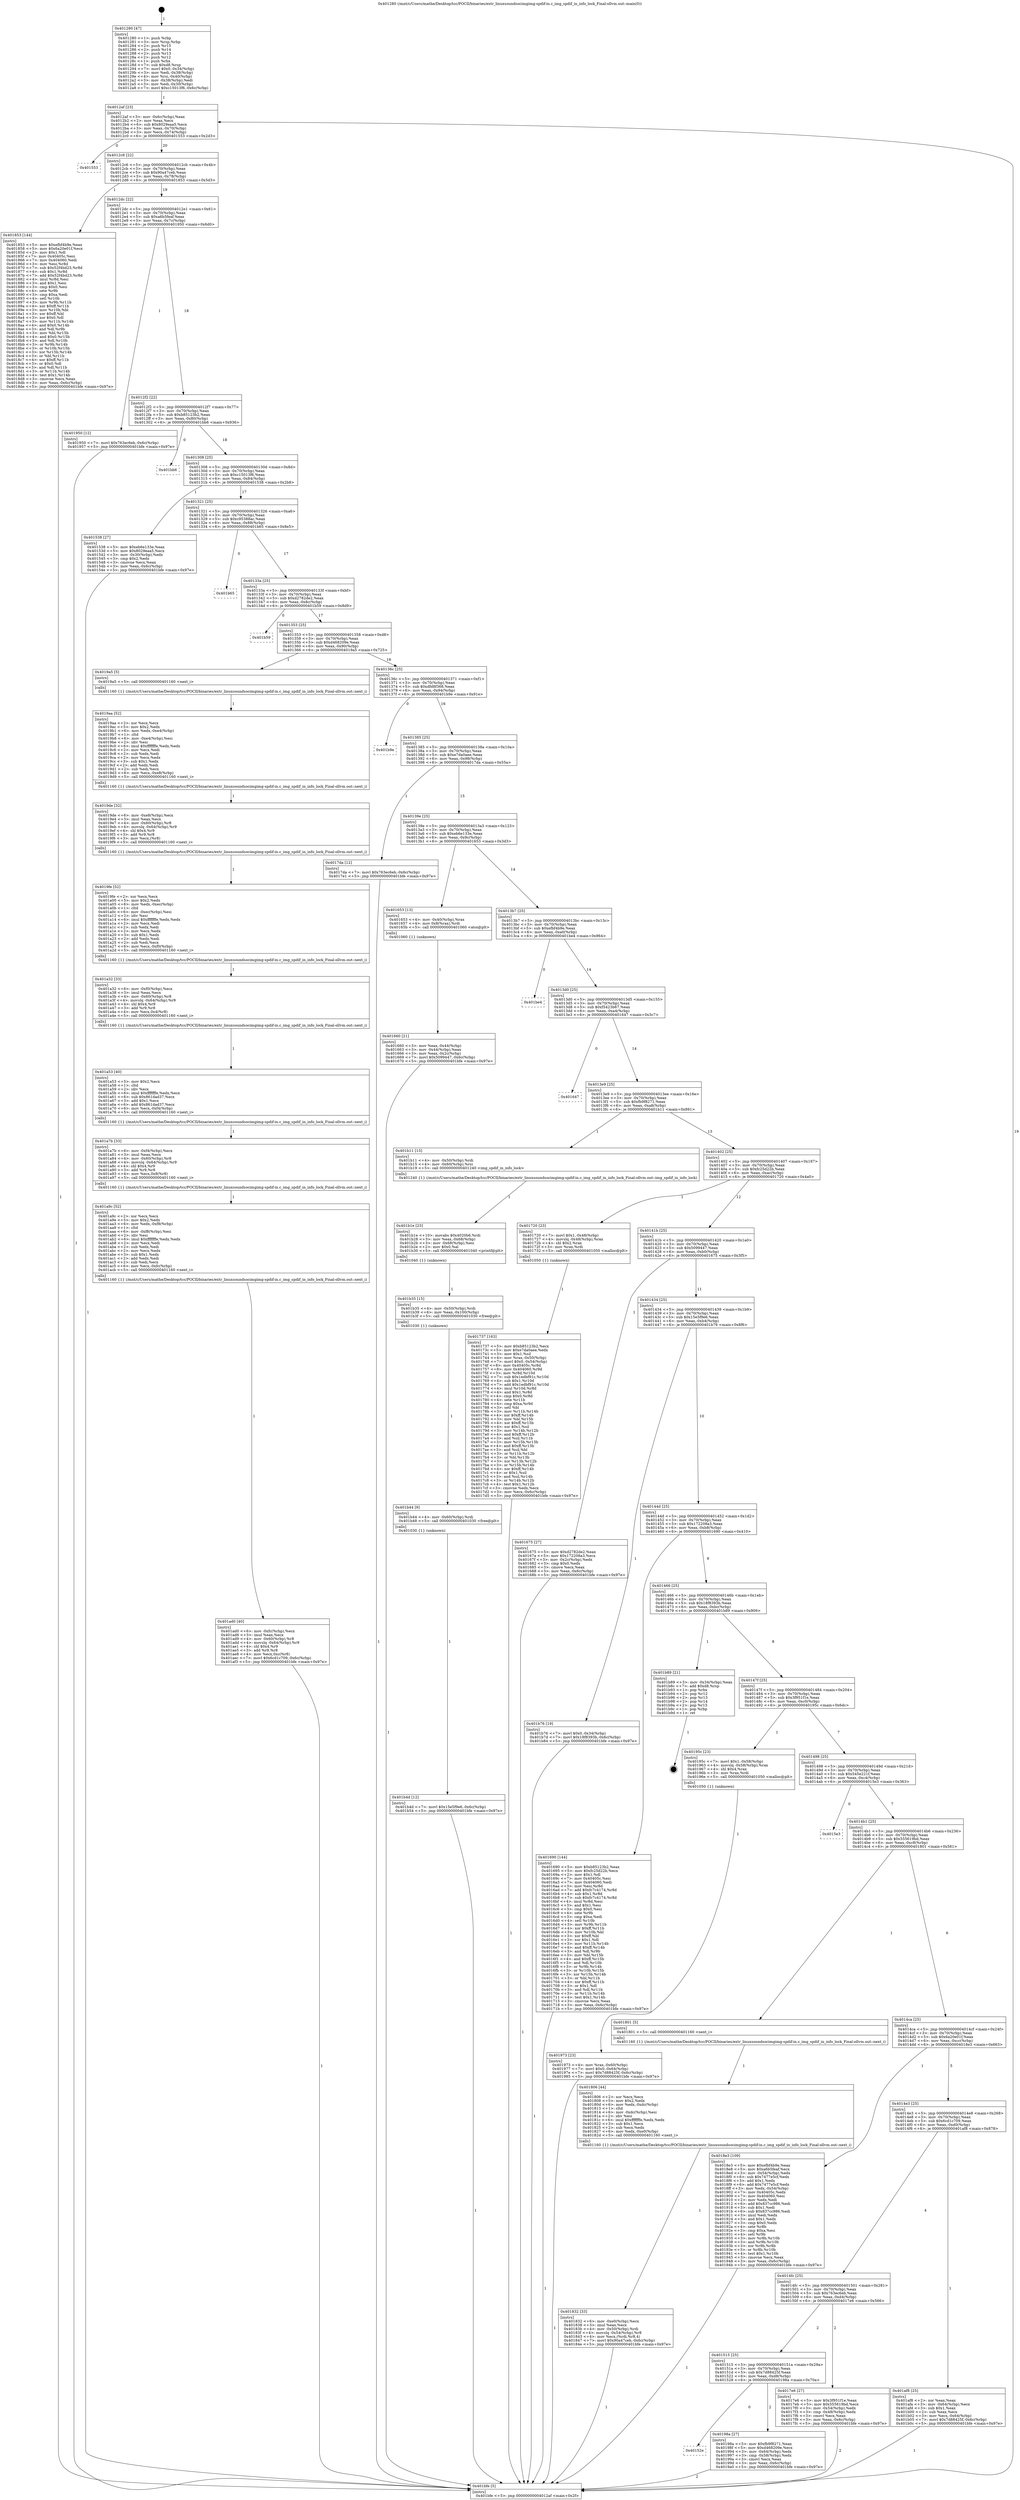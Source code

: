 digraph "0x401280" {
  label = "0x401280 (/mnt/c/Users/mathe/Desktop/tcc/POCII/binaries/extr_linuxsoundsocimgimg-spdif-in.c_img_spdif_in_info_lock_Final-ollvm.out::main(0))"
  labelloc = "t"
  node[shape=record]

  Entry [label="",width=0.3,height=0.3,shape=circle,fillcolor=black,style=filled]
  "0x4012af" [label="{
     0x4012af [23]\l
     | [instrs]\l
     &nbsp;&nbsp;0x4012af \<+3\>: mov -0x6c(%rbp),%eax\l
     &nbsp;&nbsp;0x4012b2 \<+2\>: mov %eax,%ecx\l
     &nbsp;&nbsp;0x4012b4 \<+6\>: sub $0x8029eaa5,%ecx\l
     &nbsp;&nbsp;0x4012ba \<+3\>: mov %eax,-0x70(%rbp)\l
     &nbsp;&nbsp;0x4012bd \<+3\>: mov %ecx,-0x74(%rbp)\l
     &nbsp;&nbsp;0x4012c0 \<+6\>: je 0000000000401553 \<main+0x2d3\>\l
  }"]
  "0x401553" [label="{
     0x401553\l
  }", style=dashed]
  "0x4012c6" [label="{
     0x4012c6 [22]\l
     | [instrs]\l
     &nbsp;&nbsp;0x4012c6 \<+5\>: jmp 00000000004012cb \<main+0x4b\>\l
     &nbsp;&nbsp;0x4012cb \<+3\>: mov -0x70(%rbp),%eax\l
     &nbsp;&nbsp;0x4012ce \<+5\>: sub $0x90a47ceb,%eax\l
     &nbsp;&nbsp;0x4012d3 \<+3\>: mov %eax,-0x78(%rbp)\l
     &nbsp;&nbsp;0x4012d6 \<+6\>: je 0000000000401853 \<main+0x5d3\>\l
  }"]
  Exit [label="",width=0.3,height=0.3,shape=circle,fillcolor=black,style=filled,peripheries=2]
  "0x401853" [label="{
     0x401853 [144]\l
     | [instrs]\l
     &nbsp;&nbsp;0x401853 \<+5\>: mov $0xefbf4b9e,%eax\l
     &nbsp;&nbsp;0x401858 \<+5\>: mov $0x6a20e01f,%ecx\l
     &nbsp;&nbsp;0x40185d \<+2\>: mov $0x1,%dl\l
     &nbsp;&nbsp;0x40185f \<+7\>: mov 0x40405c,%esi\l
     &nbsp;&nbsp;0x401866 \<+7\>: mov 0x404060,%edi\l
     &nbsp;&nbsp;0x40186d \<+3\>: mov %esi,%r8d\l
     &nbsp;&nbsp;0x401870 \<+7\>: sub $0x52f4bd23,%r8d\l
     &nbsp;&nbsp;0x401877 \<+4\>: sub $0x1,%r8d\l
     &nbsp;&nbsp;0x40187b \<+7\>: add $0x52f4bd23,%r8d\l
     &nbsp;&nbsp;0x401882 \<+4\>: imul %r8d,%esi\l
     &nbsp;&nbsp;0x401886 \<+3\>: and $0x1,%esi\l
     &nbsp;&nbsp;0x401889 \<+3\>: cmp $0x0,%esi\l
     &nbsp;&nbsp;0x40188c \<+4\>: sete %r9b\l
     &nbsp;&nbsp;0x401890 \<+3\>: cmp $0xa,%edi\l
     &nbsp;&nbsp;0x401893 \<+4\>: setl %r10b\l
     &nbsp;&nbsp;0x401897 \<+3\>: mov %r9b,%r11b\l
     &nbsp;&nbsp;0x40189a \<+4\>: xor $0xff,%r11b\l
     &nbsp;&nbsp;0x40189e \<+3\>: mov %r10b,%bl\l
     &nbsp;&nbsp;0x4018a1 \<+3\>: xor $0xff,%bl\l
     &nbsp;&nbsp;0x4018a4 \<+3\>: xor $0x0,%dl\l
     &nbsp;&nbsp;0x4018a7 \<+3\>: mov %r11b,%r14b\l
     &nbsp;&nbsp;0x4018aa \<+4\>: and $0x0,%r14b\l
     &nbsp;&nbsp;0x4018ae \<+3\>: and %dl,%r9b\l
     &nbsp;&nbsp;0x4018b1 \<+3\>: mov %bl,%r15b\l
     &nbsp;&nbsp;0x4018b4 \<+4\>: and $0x0,%r15b\l
     &nbsp;&nbsp;0x4018b8 \<+3\>: and %dl,%r10b\l
     &nbsp;&nbsp;0x4018bb \<+3\>: or %r9b,%r14b\l
     &nbsp;&nbsp;0x4018be \<+3\>: or %r10b,%r15b\l
     &nbsp;&nbsp;0x4018c1 \<+3\>: xor %r15b,%r14b\l
     &nbsp;&nbsp;0x4018c4 \<+3\>: or %bl,%r11b\l
     &nbsp;&nbsp;0x4018c7 \<+4\>: xor $0xff,%r11b\l
     &nbsp;&nbsp;0x4018cb \<+3\>: or $0x0,%dl\l
     &nbsp;&nbsp;0x4018ce \<+3\>: and %dl,%r11b\l
     &nbsp;&nbsp;0x4018d1 \<+3\>: or %r11b,%r14b\l
     &nbsp;&nbsp;0x4018d4 \<+4\>: test $0x1,%r14b\l
     &nbsp;&nbsp;0x4018d8 \<+3\>: cmovne %ecx,%eax\l
     &nbsp;&nbsp;0x4018db \<+3\>: mov %eax,-0x6c(%rbp)\l
     &nbsp;&nbsp;0x4018de \<+5\>: jmp 0000000000401bfe \<main+0x97e\>\l
  }"]
  "0x4012dc" [label="{
     0x4012dc [22]\l
     | [instrs]\l
     &nbsp;&nbsp;0x4012dc \<+5\>: jmp 00000000004012e1 \<main+0x61\>\l
     &nbsp;&nbsp;0x4012e1 \<+3\>: mov -0x70(%rbp),%eax\l
     &nbsp;&nbsp;0x4012e4 \<+5\>: sub $0xa6b5feaf,%eax\l
     &nbsp;&nbsp;0x4012e9 \<+3\>: mov %eax,-0x7c(%rbp)\l
     &nbsp;&nbsp;0x4012ec \<+6\>: je 0000000000401950 \<main+0x6d0\>\l
  }"]
  "0x401b4d" [label="{
     0x401b4d [12]\l
     | [instrs]\l
     &nbsp;&nbsp;0x401b4d \<+7\>: movl $0x15e5f9e6,-0x6c(%rbp)\l
     &nbsp;&nbsp;0x401b54 \<+5\>: jmp 0000000000401bfe \<main+0x97e\>\l
  }"]
  "0x401950" [label="{
     0x401950 [12]\l
     | [instrs]\l
     &nbsp;&nbsp;0x401950 \<+7\>: movl $0x763ec6eb,-0x6c(%rbp)\l
     &nbsp;&nbsp;0x401957 \<+5\>: jmp 0000000000401bfe \<main+0x97e\>\l
  }"]
  "0x4012f2" [label="{
     0x4012f2 [22]\l
     | [instrs]\l
     &nbsp;&nbsp;0x4012f2 \<+5\>: jmp 00000000004012f7 \<main+0x77\>\l
     &nbsp;&nbsp;0x4012f7 \<+3\>: mov -0x70(%rbp),%eax\l
     &nbsp;&nbsp;0x4012fa \<+5\>: sub $0xb85123b2,%eax\l
     &nbsp;&nbsp;0x4012ff \<+3\>: mov %eax,-0x80(%rbp)\l
     &nbsp;&nbsp;0x401302 \<+6\>: je 0000000000401bb6 \<main+0x936\>\l
  }"]
  "0x401b44" [label="{
     0x401b44 [9]\l
     | [instrs]\l
     &nbsp;&nbsp;0x401b44 \<+4\>: mov -0x60(%rbp),%rdi\l
     &nbsp;&nbsp;0x401b48 \<+5\>: call 0000000000401030 \<free@plt\>\l
     | [calls]\l
     &nbsp;&nbsp;0x401030 \{1\} (unknown)\l
  }"]
  "0x401bb6" [label="{
     0x401bb6\l
  }", style=dashed]
  "0x401308" [label="{
     0x401308 [25]\l
     | [instrs]\l
     &nbsp;&nbsp;0x401308 \<+5\>: jmp 000000000040130d \<main+0x8d\>\l
     &nbsp;&nbsp;0x40130d \<+3\>: mov -0x70(%rbp),%eax\l
     &nbsp;&nbsp;0x401310 \<+5\>: sub $0xc15013f6,%eax\l
     &nbsp;&nbsp;0x401315 \<+6\>: mov %eax,-0x84(%rbp)\l
     &nbsp;&nbsp;0x40131b \<+6\>: je 0000000000401538 \<main+0x2b8\>\l
  }"]
  "0x401b35" [label="{
     0x401b35 [15]\l
     | [instrs]\l
     &nbsp;&nbsp;0x401b35 \<+4\>: mov -0x50(%rbp),%rdi\l
     &nbsp;&nbsp;0x401b39 \<+6\>: mov %eax,-0x100(%rbp)\l
     &nbsp;&nbsp;0x401b3f \<+5\>: call 0000000000401030 \<free@plt\>\l
     | [calls]\l
     &nbsp;&nbsp;0x401030 \{1\} (unknown)\l
  }"]
  "0x401538" [label="{
     0x401538 [27]\l
     | [instrs]\l
     &nbsp;&nbsp;0x401538 \<+5\>: mov $0xeb6e133e,%eax\l
     &nbsp;&nbsp;0x40153d \<+5\>: mov $0x8029eaa5,%ecx\l
     &nbsp;&nbsp;0x401542 \<+3\>: mov -0x30(%rbp),%edx\l
     &nbsp;&nbsp;0x401545 \<+3\>: cmp $0x2,%edx\l
     &nbsp;&nbsp;0x401548 \<+3\>: cmovne %ecx,%eax\l
     &nbsp;&nbsp;0x40154b \<+3\>: mov %eax,-0x6c(%rbp)\l
     &nbsp;&nbsp;0x40154e \<+5\>: jmp 0000000000401bfe \<main+0x97e\>\l
  }"]
  "0x401321" [label="{
     0x401321 [25]\l
     | [instrs]\l
     &nbsp;&nbsp;0x401321 \<+5\>: jmp 0000000000401326 \<main+0xa6\>\l
     &nbsp;&nbsp;0x401326 \<+3\>: mov -0x70(%rbp),%eax\l
     &nbsp;&nbsp;0x401329 \<+5\>: sub $0xc95388ac,%eax\l
     &nbsp;&nbsp;0x40132e \<+6\>: mov %eax,-0x88(%rbp)\l
     &nbsp;&nbsp;0x401334 \<+6\>: je 0000000000401b65 \<main+0x8e5\>\l
  }"]
  "0x401bfe" [label="{
     0x401bfe [5]\l
     | [instrs]\l
     &nbsp;&nbsp;0x401bfe \<+5\>: jmp 00000000004012af \<main+0x2f\>\l
  }"]
  "0x401280" [label="{
     0x401280 [47]\l
     | [instrs]\l
     &nbsp;&nbsp;0x401280 \<+1\>: push %rbp\l
     &nbsp;&nbsp;0x401281 \<+3\>: mov %rsp,%rbp\l
     &nbsp;&nbsp;0x401284 \<+2\>: push %r15\l
     &nbsp;&nbsp;0x401286 \<+2\>: push %r14\l
     &nbsp;&nbsp;0x401288 \<+2\>: push %r13\l
     &nbsp;&nbsp;0x40128a \<+2\>: push %r12\l
     &nbsp;&nbsp;0x40128c \<+1\>: push %rbx\l
     &nbsp;&nbsp;0x40128d \<+7\>: sub $0xd8,%rsp\l
     &nbsp;&nbsp;0x401294 \<+7\>: movl $0x0,-0x34(%rbp)\l
     &nbsp;&nbsp;0x40129b \<+3\>: mov %edi,-0x38(%rbp)\l
     &nbsp;&nbsp;0x40129e \<+4\>: mov %rsi,-0x40(%rbp)\l
     &nbsp;&nbsp;0x4012a2 \<+3\>: mov -0x38(%rbp),%edi\l
     &nbsp;&nbsp;0x4012a5 \<+3\>: mov %edi,-0x30(%rbp)\l
     &nbsp;&nbsp;0x4012a8 \<+7\>: movl $0xc15013f6,-0x6c(%rbp)\l
  }"]
  "0x401b1e" [label="{
     0x401b1e [23]\l
     | [instrs]\l
     &nbsp;&nbsp;0x401b1e \<+10\>: movabs $0x4020b6,%rdi\l
     &nbsp;&nbsp;0x401b28 \<+3\>: mov %eax,-0x68(%rbp)\l
     &nbsp;&nbsp;0x401b2b \<+3\>: mov -0x68(%rbp),%esi\l
     &nbsp;&nbsp;0x401b2e \<+2\>: mov $0x0,%al\l
     &nbsp;&nbsp;0x401b30 \<+5\>: call 0000000000401040 \<printf@plt\>\l
     | [calls]\l
     &nbsp;&nbsp;0x401040 \{1\} (unknown)\l
  }"]
  "0x401b65" [label="{
     0x401b65\l
  }", style=dashed]
  "0x40133a" [label="{
     0x40133a [25]\l
     | [instrs]\l
     &nbsp;&nbsp;0x40133a \<+5\>: jmp 000000000040133f \<main+0xbf\>\l
     &nbsp;&nbsp;0x40133f \<+3\>: mov -0x70(%rbp),%eax\l
     &nbsp;&nbsp;0x401342 \<+5\>: sub $0xd2782de2,%eax\l
     &nbsp;&nbsp;0x401347 \<+6\>: mov %eax,-0x8c(%rbp)\l
     &nbsp;&nbsp;0x40134d \<+6\>: je 0000000000401b59 \<main+0x8d9\>\l
  }"]
  "0x401ad0" [label="{
     0x401ad0 [40]\l
     | [instrs]\l
     &nbsp;&nbsp;0x401ad0 \<+6\>: mov -0xfc(%rbp),%ecx\l
     &nbsp;&nbsp;0x401ad6 \<+3\>: imul %eax,%ecx\l
     &nbsp;&nbsp;0x401ad9 \<+4\>: mov -0x60(%rbp),%r8\l
     &nbsp;&nbsp;0x401add \<+4\>: movslq -0x64(%rbp),%r9\l
     &nbsp;&nbsp;0x401ae1 \<+4\>: shl $0x4,%r9\l
     &nbsp;&nbsp;0x401ae5 \<+3\>: add %r9,%r8\l
     &nbsp;&nbsp;0x401ae8 \<+4\>: mov %ecx,0xc(%r8)\l
     &nbsp;&nbsp;0x401aec \<+7\>: movl $0x6cd1c709,-0x6c(%rbp)\l
     &nbsp;&nbsp;0x401af3 \<+5\>: jmp 0000000000401bfe \<main+0x97e\>\l
  }"]
  "0x401b59" [label="{
     0x401b59\l
  }", style=dashed]
  "0x401353" [label="{
     0x401353 [25]\l
     | [instrs]\l
     &nbsp;&nbsp;0x401353 \<+5\>: jmp 0000000000401358 \<main+0xd8\>\l
     &nbsp;&nbsp;0x401358 \<+3\>: mov -0x70(%rbp),%eax\l
     &nbsp;&nbsp;0x40135b \<+5\>: sub $0xd468209e,%eax\l
     &nbsp;&nbsp;0x401360 \<+6\>: mov %eax,-0x90(%rbp)\l
     &nbsp;&nbsp;0x401366 \<+6\>: je 00000000004019a5 \<main+0x725\>\l
  }"]
  "0x401a9c" [label="{
     0x401a9c [52]\l
     | [instrs]\l
     &nbsp;&nbsp;0x401a9c \<+2\>: xor %ecx,%ecx\l
     &nbsp;&nbsp;0x401a9e \<+5\>: mov $0x2,%edx\l
     &nbsp;&nbsp;0x401aa3 \<+6\>: mov %edx,-0xf8(%rbp)\l
     &nbsp;&nbsp;0x401aa9 \<+1\>: cltd\l
     &nbsp;&nbsp;0x401aaa \<+6\>: mov -0xf8(%rbp),%esi\l
     &nbsp;&nbsp;0x401ab0 \<+2\>: idiv %esi\l
     &nbsp;&nbsp;0x401ab2 \<+6\>: imul $0xfffffffe,%edx,%edx\l
     &nbsp;&nbsp;0x401ab8 \<+2\>: mov %ecx,%edi\l
     &nbsp;&nbsp;0x401aba \<+2\>: sub %edx,%edi\l
     &nbsp;&nbsp;0x401abc \<+2\>: mov %ecx,%edx\l
     &nbsp;&nbsp;0x401abe \<+3\>: sub $0x1,%edx\l
     &nbsp;&nbsp;0x401ac1 \<+2\>: add %edx,%edi\l
     &nbsp;&nbsp;0x401ac3 \<+2\>: sub %edi,%ecx\l
     &nbsp;&nbsp;0x401ac5 \<+6\>: mov %ecx,-0xfc(%rbp)\l
     &nbsp;&nbsp;0x401acb \<+5\>: call 0000000000401160 \<next_i\>\l
     | [calls]\l
     &nbsp;&nbsp;0x401160 \{1\} (/mnt/c/Users/mathe/Desktop/tcc/POCII/binaries/extr_linuxsoundsocimgimg-spdif-in.c_img_spdif_in_info_lock_Final-ollvm.out::next_i)\l
  }"]
  "0x4019a5" [label="{
     0x4019a5 [5]\l
     | [instrs]\l
     &nbsp;&nbsp;0x4019a5 \<+5\>: call 0000000000401160 \<next_i\>\l
     | [calls]\l
     &nbsp;&nbsp;0x401160 \{1\} (/mnt/c/Users/mathe/Desktop/tcc/POCII/binaries/extr_linuxsoundsocimgimg-spdif-in.c_img_spdif_in_info_lock_Final-ollvm.out::next_i)\l
  }"]
  "0x40136c" [label="{
     0x40136c [25]\l
     | [instrs]\l
     &nbsp;&nbsp;0x40136c \<+5\>: jmp 0000000000401371 \<main+0xf1\>\l
     &nbsp;&nbsp;0x401371 \<+3\>: mov -0x70(%rbp),%eax\l
     &nbsp;&nbsp;0x401374 \<+5\>: sub $0xdfd8f368,%eax\l
     &nbsp;&nbsp;0x401379 \<+6\>: mov %eax,-0x94(%rbp)\l
     &nbsp;&nbsp;0x40137f \<+6\>: je 0000000000401b9e \<main+0x91e\>\l
  }"]
  "0x401a7b" [label="{
     0x401a7b [33]\l
     | [instrs]\l
     &nbsp;&nbsp;0x401a7b \<+6\>: mov -0xf4(%rbp),%ecx\l
     &nbsp;&nbsp;0x401a81 \<+3\>: imul %eax,%ecx\l
     &nbsp;&nbsp;0x401a84 \<+4\>: mov -0x60(%rbp),%r8\l
     &nbsp;&nbsp;0x401a88 \<+4\>: movslq -0x64(%rbp),%r9\l
     &nbsp;&nbsp;0x401a8c \<+4\>: shl $0x4,%r9\l
     &nbsp;&nbsp;0x401a90 \<+3\>: add %r9,%r8\l
     &nbsp;&nbsp;0x401a93 \<+4\>: mov %ecx,0x8(%r8)\l
     &nbsp;&nbsp;0x401a97 \<+5\>: call 0000000000401160 \<next_i\>\l
     | [calls]\l
     &nbsp;&nbsp;0x401160 \{1\} (/mnt/c/Users/mathe/Desktop/tcc/POCII/binaries/extr_linuxsoundsocimgimg-spdif-in.c_img_spdif_in_info_lock_Final-ollvm.out::next_i)\l
  }"]
  "0x401b9e" [label="{
     0x401b9e\l
  }", style=dashed]
  "0x401385" [label="{
     0x401385 [25]\l
     | [instrs]\l
     &nbsp;&nbsp;0x401385 \<+5\>: jmp 000000000040138a \<main+0x10a\>\l
     &nbsp;&nbsp;0x40138a \<+3\>: mov -0x70(%rbp),%eax\l
     &nbsp;&nbsp;0x40138d \<+5\>: sub $0xe7da0aee,%eax\l
     &nbsp;&nbsp;0x401392 \<+6\>: mov %eax,-0x98(%rbp)\l
     &nbsp;&nbsp;0x401398 \<+6\>: je 00000000004017da \<main+0x55a\>\l
  }"]
  "0x401a53" [label="{
     0x401a53 [40]\l
     | [instrs]\l
     &nbsp;&nbsp;0x401a53 \<+5\>: mov $0x2,%ecx\l
     &nbsp;&nbsp;0x401a58 \<+1\>: cltd\l
     &nbsp;&nbsp;0x401a59 \<+2\>: idiv %ecx\l
     &nbsp;&nbsp;0x401a5b \<+6\>: imul $0xfffffffe,%edx,%ecx\l
     &nbsp;&nbsp;0x401a61 \<+6\>: sub $0x861dad37,%ecx\l
     &nbsp;&nbsp;0x401a67 \<+3\>: add $0x1,%ecx\l
     &nbsp;&nbsp;0x401a6a \<+6\>: add $0x861dad37,%ecx\l
     &nbsp;&nbsp;0x401a70 \<+6\>: mov %ecx,-0xf4(%rbp)\l
     &nbsp;&nbsp;0x401a76 \<+5\>: call 0000000000401160 \<next_i\>\l
     | [calls]\l
     &nbsp;&nbsp;0x401160 \{1\} (/mnt/c/Users/mathe/Desktop/tcc/POCII/binaries/extr_linuxsoundsocimgimg-spdif-in.c_img_spdif_in_info_lock_Final-ollvm.out::next_i)\l
  }"]
  "0x4017da" [label="{
     0x4017da [12]\l
     | [instrs]\l
     &nbsp;&nbsp;0x4017da \<+7\>: movl $0x763ec6eb,-0x6c(%rbp)\l
     &nbsp;&nbsp;0x4017e1 \<+5\>: jmp 0000000000401bfe \<main+0x97e\>\l
  }"]
  "0x40139e" [label="{
     0x40139e [25]\l
     | [instrs]\l
     &nbsp;&nbsp;0x40139e \<+5\>: jmp 00000000004013a3 \<main+0x123\>\l
     &nbsp;&nbsp;0x4013a3 \<+3\>: mov -0x70(%rbp),%eax\l
     &nbsp;&nbsp;0x4013a6 \<+5\>: sub $0xeb6e133e,%eax\l
     &nbsp;&nbsp;0x4013ab \<+6\>: mov %eax,-0x9c(%rbp)\l
     &nbsp;&nbsp;0x4013b1 \<+6\>: je 0000000000401653 \<main+0x3d3\>\l
  }"]
  "0x401a32" [label="{
     0x401a32 [33]\l
     | [instrs]\l
     &nbsp;&nbsp;0x401a32 \<+6\>: mov -0xf0(%rbp),%ecx\l
     &nbsp;&nbsp;0x401a38 \<+3\>: imul %eax,%ecx\l
     &nbsp;&nbsp;0x401a3b \<+4\>: mov -0x60(%rbp),%r8\l
     &nbsp;&nbsp;0x401a3f \<+4\>: movslq -0x64(%rbp),%r9\l
     &nbsp;&nbsp;0x401a43 \<+4\>: shl $0x4,%r9\l
     &nbsp;&nbsp;0x401a47 \<+3\>: add %r9,%r8\l
     &nbsp;&nbsp;0x401a4a \<+4\>: mov %ecx,0x4(%r8)\l
     &nbsp;&nbsp;0x401a4e \<+5\>: call 0000000000401160 \<next_i\>\l
     | [calls]\l
     &nbsp;&nbsp;0x401160 \{1\} (/mnt/c/Users/mathe/Desktop/tcc/POCII/binaries/extr_linuxsoundsocimgimg-spdif-in.c_img_spdif_in_info_lock_Final-ollvm.out::next_i)\l
  }"]
  "0x401653" [label="{
     0x401653 [13]\l
     | [instrs]\l
     &nbsp;&nbsp;0x401653 \<+4\>: mov -0x40(%rbp),%rax\l
     &nbsp;&nbsp;0x401657 \<+4\>: mov 0x8(%rax),%rdi\l
     &nbsp;&nbsp;0x40165b \<+5\>: call 0000000000401060 \<atoi@plt\>\l
     | [calls]\l
     &nbsp;&nbsp;0x401060 \{1\} (unknown)\l
  }"]
  "0x4013b7" [label="{
     0x4013b7 [25]\l
     | [instrs]\l
     &nbsp;&nbsp;0x4013b7 \<+5\>: jmp 00000000004013bc \<main+0x13c\>\l
     &nbsp;&nbsp;0x4013bc \<+3\>: mov -0x70(%rbp),%eax\l
     &nbsp;&nbsp;0x4013bf \<+5\>: sub $0xefbf4b9e,%eax\l
     &nbsp;&nbsp;0x4013c4 \<+6\>: mov %eax,-0xa0(%rbp)\l
     &nbsp;&nbsp;0x4013ca \<+6\>: je 0000000000401be4 \<main+0x964\>\l
  }"]
  "0x401660" [label="{
     0x401660 [21]\l
     | [instrs]\l
     &nbsp;&nbsp;0x401660 \<+3\>: mov %eax,-0x44(%rbp)\l
     &nbsp;&nbsp;0x401663 \<+3\>: mov -0x44(%rbp),%eax\l
     &nbsp;&nbsp;0x401666 \<+3\>: mov %eax,-0x2c(%rbp)\l
     &nbsp;&nbsp;0x401669 \<+7\>: movl $0x5099447,-0x6c(%rbp)\l
     &nbsp;&nbsp;0x401670 \<+5\>: jmp 0000000000401bfe \<main+0x97e\>\l
  }"]
  "0x4019fe" [label="{
     0x4019fe [52]\l
     | [instrs]\l
     &nbsp;&nbsp;0x4019fe \<+2\>: xor %ecx,%ecx\l
     &nbsp;&nbsp;0x401a00 \<+5\>: mov $0x2,%edx\l
     &nbsp;&nbsp;0x401a05 \<+6\>: mov %edx,-0xec(%rbp)\l
     &nbsp;&nbsp;0x401a0b \<+1\>: cltd\l
     &nbsp;&nbsp;0x401a0c \<+6\>: mov -0xec(%rbp),%esi\l
     &nbsp;&nbsp;0x401a12 \<+2\>: idiv %esi\l
     &nbsp;&nbsp;0x401a14 \<+6\>: imul $0xfffffffe,%edx,%edx\l
     &nbsp;&nbsp;0x401a1a \<+2\>: mov %ecx,%edi\l
     &nbsp;&nbsp;0x401a1c \<+2\>: sub %edx,%edi\l
     &nbsp;&nbsp;0x401a1e \<+2\>: mov %ecx,%edx\l
     &nbsp;&nbsp;0x401a20 \<+3\>: sub $0x1,%edx\l
     &nbsp;&nbsp;0x401a23 \<+2\>: add %edx,%edi\l
     &nbsp;&nbsp;0x401a25 \<+2\>: sub %edi,%ecx\l
     &nbsp;&nbsp;0x401a27 \<+6\>: mov %ecx,-0xf0(%rbp)\l
     &nbsp;&nbsp;0x401a2d \<+5\>: call 0000000000401160 \<next_i\>\l
     | [calls]\l
     &nbsp;&nbsp;0x401160 \{1\} (/mnt/c/Users/mathe/Desktop/tcc/POCII/binaries/extr_linuxsoundsocimgimg-spdif-in.c_img_spdif_in_info_lock_Final-ollvm.out::next_i)\l
  }"]
  "0x401be4" [label="{
     0x401be4\l
  }", style=dashed]
  "0x4013d0" [label="{
     0x4013d0 [25]\l
     | [instrs]\l
     &nbsp;&nbsp;0x4013d0 \<+5\>: jmp 00000000004013d5 \<main+0x155\>\l
     &nbsp;&nbsp;0x4013d5 \<+3\>: mov -0x70(%rbp),%eax\l
     &nbsp;&nbsp;0x4013d8 \<+5\>: sub $0xf5423b67,%eax\l
     &nbsp;&nbsp;0x4013dd \<+6\>: mov %eax,-0xa4(%rbp)\l
     &nbsp;&nbsp;0x4013e3 \<+6\>: je 0000000000401647 \<main+0x3c7\>\l
  }"]
  "0x4019de" [label="{
     0x4019de [32]\l
     | [instrs]\l
     &nbsp;&nbsp;0x4019de \<+6\>: mov -0xe8(%rbp),%ecx\l
     &nbsp;&nbsp;0x4019e4 \<+3\>: imul %eax,%ecx\l
     &nbsp;&nbsp;0x4019e7 \<+4\>: mov -0x60(%rbp),%r8\l
     &nbsp;&nbsp;0x4019eb \<+4\>: movslq -0x64(%rbp),%r9\l
     &nbsp;&nbsp;0x4019ef \<+4\>: shl $0x4,%r9\l
     &nbsp;&nbsp;0x4019f3 \<+3\>: add %r9,%r8\l
     &nbsp;&nbsp;0x4019f6 \<+3\>: mov %ecx,(%r8)\l
     &nbsp;&nbsp;0x4019f9 \<+5\>: call 0000000000401160 \<next_i\>\l
     | [calls]\l
     &nbsp;&nbsp;0x401160 \{1\} (/mnt/c/Users/mathe/Desktop/tcc/POCII/binaries/extr_linuxsoundsocimgimg-spdif-in.c_img_spdif_in_info_lock_Final-ollvm.out::next_i)\l
  }"]
  "0x401647" [label="{
     0x401647\l
  }", style=dashed]
  "0x4013e9" [label="{
     0x4013e9 [25]\l
     | [instrs]\l
     &nbsp;&nbsp;0x4013e9 \<+5\>: jmp 00000000004013ee \<main+0x16e\>\l
     &nbsp;&nbsp;0x4013ee \<+3\>: mov -0x70(%rbp),%eax\l
     &nbsp;&nbsp;0x4013f1 \<+5\>: sub $0xfb9f8271,%eax\l
     &nbsp;&nbsp;0x4013f6 \<+6\>: mov %eax,-0xa8(%rbp)\l
     &nbsp;&nbsp;0x4013fc \<+6\>: je 0000000000401b11 \<main+0x891\>\l
  }"]
  "0x4019aa" [label="{
     0x4019aa [52]\l
     | [instrs]\l
     &nbsp;&nbsp;0x4019aa \<+2\>: xor %ecx,%ecx\l
     &nbsp;&nbsp;0x4019ac \<+5\>: mov $0x2,%edx\l
     &nbsp;&nbsp;0x4019b1 \<+6\>: mov %edx,-0xe4(%rbp)\l
     &nbsp;&nbsp;0x4019b7 \<+1\>: cltd\l
     &nbsp;&nbsp;0x4019b8 \<+6\>: mov -0xe4(%rbp),%esi\l
     &nbsp;&nbsp;0x4019be \<+2\>: idiv %esi\l
     &nbsp;&nbsp;0x4019c0 \<+6\>: imul $0xfffffffe,%edx,%edx\l
     &nbsp;&nbsp;0x4019c6 \<+2\>: mov %ecx,%edi\l
     &nbsp;&nbsp;0x4019c8 \<+2\>: sub %edx,%edi\l
     &nbsp;&nbsp;0x4019ca \<+2\>: mov %ecx,%edx\l
     &nbsp;&nbsp;0x4019cc \<+3\>: sub $0x1,%edx\l
     &nbsp;&nbsp;0x4019cf \<+2\>: add %edx,%edi\l
     &nbsp;&nbsp;0x4019d1 \<+2\>: sub %edi,%ecx\l
     &nbsp;&nbsp;0x4019d3 \<+6\>: mov %ecx,-0xe8(%rbp)\l
     &nbsp;&nbsp;0x4019d9 \<+5\>: call 0000000000401160 \<next_i\>\l
     | [calls]\l
     &nbsp;&nbsp;0x401160 \{1\} (/mnt/c/Users/mathe/Desktop/tcc/POCII/binaries/extr_linuxsoundsocimgimg-spdif-in.c_img_spdif_in_info_lock_Final-ollvm.out::next_i)\l
  }"]
  "0x401b11" [label="{
     0x401b11 [13]\l
     | [instrs]\l
     &nbsp;&nbsp;0x401b11 \<+4\>: mov -0x50(%rbp),%rdi\l
     &nbsp;&nbsp;0x401b15 \<+4\>: mov -0x60(%rbp),%rsi\l
     &nbsp;&nbsp;0x401b19 \<+5\>: call 0000000000401240 \<img_spdif_in_info_lock\>\l
     | [calls]\l
     &nbsp;&nbsp;0x401240 \{1\} (/mnt/c/Users/mathe/Desktop/tcc/POCII/binaries/extr_linuxsoundsocimgimg-spdif-in.c_img_spdif_in_info_lock_Final-ollvm.out::img_spdif_in_info_lock)\l
  }"]
  "0x401402" [label="{
     0x401402 [25]\l
     | [instrs]\l
     &nbsp;&nbsp;0x401402 \<+5\>: jmp 0000000000401407 \<main+0x187\>\l
     &nbsp;&nbsp;0x401407 \<+3\>: mov -0x70(%rbp),%eax\l
     &nbsp;&nbsp;0x40140a \<+5\>: sub $0xfc25d22b,%eax\l
     &nbsp;&nbsp;0x40140f \<+6\>: mov %eax,-0xac(%rbp)\l
     &nbsp;&nbsp;0x401415 \<+6\>: je 0000000000401720 \<main+0x4a0\>\l
  }"]
  "0x40152e" [label="{
     0x40152e\l
  }", style=dashed]
  "0x401720" [label="{
     0x401720 [23]\l
     | [instrs]\l
     &nbsp;&nbsp;0x401720 \<+7\>: movl $0x1,-0x48(%rbp)\l
     &nbsp;&nbsp;0x401727 \<+4\>: movslq -0x48(%rbp),%rax\l
     &nbsp;&nbsp;0x40172b \<+4\>: shl $0x2,%rax\l
     &nbsp;&nbsp;0x40172f \<+3\>: mov %rax,%rdi\l
     &nbsp;&nbsp;0x401732 \<+5\>: call 0000000000401050 \<malloc@plt\>\l
     | [calls]\l
     &nbsp;&nbsp;0x401050 \{1\} (unknown)\l
  }"]
  "0x40141b" [label="{
     0x40141b [25]\l
     | [instrs]\l
     &nbsp;&nbsp;0x40141b \<+5\>: jmp 0000000000401420 \<main+0x1a0\>\l
     &nbsp;&nbsp;0x401420 \<+3\>: mov -0x70(%rbp),%eax\l
     &nbsp;&nbsp;0x401423 \<+5\>: sub $0x5099447,%eax\l
     &nbsp;&nbsp;0x401428 \<+6\>: mov %eax,-0xb0(%rbp)\l
     &nbsp;&nbsp;0x40142e \<+6\>: je 0000000000401675 \<main+0x3f5\>\l
  }"]
  "0x40198a" [label="{
     0x40198a [27]\l
     | [instrs]\l
     &nbsp;&nbsp;0x40198a \<+5\>: mov $0xfb9f8271,%eax\l
     &nbsp;&nbsp;0x40198f \<+5\>: mov $0xd468209e,%ecx\l
     &nbsp;&nbsp;0x401994 \<+3\>: mov -0x64(%rbp),%edx\l
     &nbsp;&nbsp;0x401997 \<+3\>: cmp -0x58(%rbp),%edx\l
     &nbsp;&nbsp;0x40199a \<+3\>: cmovl %ecx,%eax\l
     &nbsp;&nbsp;0x40199d \<+3\>: mov %eax,-0x6c(%rbp)\l
     &nbsp;&nbsp;0x4019a0 \<+5\>: jmp 0000000000401bfe \<main+0x97e\>\l
  }"]
  "0x401675" [label="{
     0x401675 [27]\l
     | [instrs]\l
     &nbsp;&nbsp;0x401675 \<+5\>: mov $0xd2782de2,%eax\l
     &nbsp;&nbsp;0x40167a \<+5\>: mov $0x172208a3,%ecx\l
     &nbsp;&nbsp;0x40167f \<+3\>: mov -0x2c(%rbp),%edx\l
     &nbsp;&nbsp;0x401682 \<+3\>: cmp $0x0,%edx\l
     &nbsp;&nbsp;0x401685 \<+3\>: cmove %ecx,%eax\l
     &nbsp;&nbsp;0x401688 \<+3\>: mov %eax,-0x6c(%rbp)\l
     &nbsp;&nbsp;0x40168b \<+5\>: jmp 0000000000401bfe \<main+0x97e\>\l
  }"]
  "0x401434" [label="{
     0x401434 [25]\l
     | [instrs]\l
     &nbsp;&nbsp;0x401434 \<+5\>: jmp 0000000000401439 \<main+0x1b9\>\l
     &nbsp;&nbsp;0x401439 \<+3\>: mov -0x70(%rbp),%eax\l
     &nbsp;&nbsp;0x40143c \<+5\>: sub $0x15e5f9e6,%eax\l
     &nbsp;&nbsp;0x401441 \<+6\>: mov %eax,-0xb4(%rbp)\l
     &nbsp;&nbsp;0x401447 \<+6\>: je 0000000000401b76 \<main+0x8f6\>\l
  }"]
  "0x401973" [label="{
     0x401973 [23]\l
     | [instrs]\l
     &nbsp;&nbsp;0x401973 \<+4\>: mov %rax,-0x60(%rbp)\l
     &nbsp;&nbsp;0x401977 \<+7\>: movl $0x0,-0x64(%rbp)\l
     &nbsp;&nbsp;0x40197e \<+7\>: movl $0x7d88425f,-0x6c(%rbp)\l
     &nbsp;&nbsp;0x401985 \<+5\>: jmp 0000000000401bfe \<main+0x97e\>\l
  }"]
  "0x401b76" [label="{
     0x401b76 [19]\l
     | [instrs]\l
     &nbsp;&nbsp;0x401b76 \<+7\>: movl $0x0,-0x34(%rbp)\l
     &nbsp;&nbsp;0x401b7d \<+7\>: movl $0x18f8393b,-0x6c(%rbp)\l
     &nbsp;&nbsp;0x401b84 \<+5\>: jmp 0000000000401bfe \<main+0x97e\>\l
  }"]
  "0x40144d" [label="{
     0x40144d [25]\l
     | [instrs]\l
     &nbsp;&nbsp;0x40144d \<+5\>: jmp 0000000000401452 \<main+0x1d2\>\l
     &nbsp;&nbsp;0x401452 \<+3\>: mov -0x70(%rbp),%eax\l
     &nbsp;&nbsp;0x401455 \<+5\>: sub $0x172208a3,%eax\l
     &nbsp;&nbsp;0x40145a \<+6\>: mov %eax,-0xb8(%rbp)\l
     &nbsp;&nbsp;0x401460 \<+6\>: je 0000000000401690 \<main+0x410\>\l
  }"]
  "0x401832" [label="{
     0x401832 [33]\l
     | [instrs]\l
     &nbsp;&nbsp;0x401832 \<+6\>: mov -0xe0(%rbp),%ecx\l
     &nbsp;&nbsp;0x401838 \<+3\>: imul %eax,%ecx\l
     &nbsp;&nbsp;0x40183b \<+4\>: mov -0x50(%rbp),%rdi\l
     &nbsp;&nbsp;0x40183f \<+4\>: movslq -0x54(%rbp),%r8\l
     &nbsp;&nbsp;0x401843 \<+4\>: mov %ecx,(%rdi,%r8,4)\l
     &nbsp;&nbsp;0x401847 \<+7\>: movl $0x90a47ceb,-0x6c(%rbp)\l
     &nbsp;&nbsp;0x40184e \<+5\>: jmp 0000000000401bfe \<main+0x97e\>\l
  }"]
  "0x401690" [label="{
     0x401690 [144]\l
     | [instrs]\l
     &nbsp;&nbsp;0x401690 \<+5\>: mov $0xb85123b2,%eax\l
     &nbsp;&nbsp;0x401695 \<+5\>: mov $0xfc25d22b,%ecx\l
     &nbsp;&nbsp;0x40169a \<+2\>: mov $0x1,%dl\l
     &nbsp;&nbsp;0x40169c \<+7\>: mov 0x40405c,%esi\l
     &nbsp;&nbsp;0x4016a3 \<+7\>: mov 0x404060,%edi\l
     &nbsp;&nbsp;0x4016aa \<+3\>: mov %esi,%r8d\l
     &nbsp;&nbsp;0x4016ad \<+7\>: add $0xfc7c4174,%r8d\l
     &nbsp;&nbsp;0x4016b4 \<+4\>: sub $0x1,%r8d\l
     &nbsp;&nbsp;0x4016b8 \<+7\>: sub $0xfc7c4174,%r8d\l
     &nbsp;&nbsp;0x4016bf \<+4\>: imul %r8d,%esi\l
     &nbsp;&nbsp;0x4016c3 \<+3\>: and $0x1,%esi\l
     &nbsp;&nbsp;0x4016c6 \<+3\>: cmp $0x0,%esi\l
     &nbsp;&nbsp;0x4016c9 \<+4\>: sete %r9b\l
     &nbsp;&nbsp;0x4016cd \<+3\>: cmp $0xa,%edi\l
     &nbsp;&nbsp;0x4016d0 \<+4\>: setl %r10b\l
     &nbsp;&nbsp;0x4016d4 \<+3\>: mov %r9b,%r11b\l
     &nbsp;&nbsp;0x4016d7 \<+4\>: xor $0xff,%r11b\l
     &nbsp;&nbsp;0x4016db \<+3\>: mov %r10b,%bl\l
     &nbsp;&nbsp;0x4016de \<+3\>: xor $0xff,%bl\l
     &nbsp;&nbsp;0x4016e1 \<+3\>: xor $0x1,%dl\l
     &nbsp;&nbsp;0x4016e4 \<+3\>: mov %r11b,%r14b\l
     &nbsp;&nbsp;0x4016e7 \<+4\>: and $0xff,%r14b\l
     &nbsp;&nbsp;0x4016eb \<+3\>: and %dl,%r9b\l
     &nbsp;&nbsp;0x4016ee \<+3\>: mov %bl,%r15b\l
     &nbsp;&nbsp;0x4016f1 \<+4\>: and $0xff,%r15b\l
     &nbsp;&nbsp;0x4016f5 \<+3\>: and %dl,%r10b\l
     &nbsp;&nbsp;0x4016f8 \<+3\>: or %r9b,%r14b\l
     &nbsp;&nbsp;0x4016fb \<+3\>: or %r10b,%r15b\l
     &nbsp;&nbsp;0x4016fe \<+3\>: xor %r15b,%r14b\l
     &nbsp;&nbsp;0x401701 \<+3\>: or %bl,%r11b\l
     &nbsp;&nbsp;0x401704 \<+4\>: xor $0xff,%r11b\l
     &nbsp;&nbsp;0x401708 \<+3\>: or $0x1,%dl\l
     &nbsp;&nbsp;0x40170b \<+3\>: and %dl,%r11b\l
     &nbsp;&nbsp;0x40170e \<+3\>: or %r11b,%r14b\l
     &nbsp;&nbsp;0x401711 \<+4\>: test $0x1,%r14b\l
     &nbsp;&nbsp;0x401715 \<+3\>: cmovne %ecx,%eax\l
     &nbsp;&nbsp;0x401718 \<+3\>: mov %eax,-0x6c(%rbp)\l
     &nbsp;&nbsp;0x40171b \<+5\>: jmp 0000000000401bfe \<main+0x97e\>\l
  }"]
  "0x401466" [label="{
     0x401466 [25]\l
     | [instrs]\l
     &nbsp;&nbsp;0x401466 \<+5\>: jmp 000000000040146b \<main+0x1eb\>\l
     &nbsp;&nbsp;0x40146b \<+3\>: mov -0x70(%rbp),%eax\l
     &nbsp;&nbsp;0x40146e \<+5\>: sub $0x18f8393b,%eax\l
     &nbsp;&nbsp;0x401473 \<+6\>: mov %eax,-0xbc(%rbp)\l
     &nbsp;&nbsp;0x401479 \<+6\>: je 0000000000401b89 \<main+0x909\>\l
  }"]
  "0x401737" [label="{
     0x401737 [163]\l
     | [instrs]\l
     &nbsp;&nbsp;0x401737 \<+5\>: mov $0xb85123b2,%ecx\l
     &nbsp;&nbsp;0x40173c \<+5\>: mov $0xe7da0aee,%edx\l
     &nbsp;&nbsp;0x401741 \<+3\>: mov $0x1,%sil\l
     &nbsp;&nbsp;0x401744 \<+4\>: mov %rax,-0x50(%rbp)\l
     &nbsp;&nbsp;0x401748 \<+7\>: movl $0x0,-0x54(%rbp)\l
     &nbsp;&nbsp;0x40174f \<+8\>: mov 0x40405c,%r8d\l
     &nbsp;&nbsp;0x401757 \<+8\>: mov 0x404060,%r9d\l
     &nbsp;&nbsp;0x40175f \<+3\>: mov %r8d,%r10d\l
     &nbsp;&nbsp;0x401762 \<+7\>: sub $0x1edbf91c,%r10d\l
     &nbsp;&nbsp;0x401769 \<+4\>: sub $0x1,%r10d\l
     &nbsp;&nbsp;0x40176d \<+7\>: add $0x1edbf91c,%r10d\l
     &nbsp;&nbsp;0x401774 \<+4\>: imul %r10d,%r8d\l
     &nbsp;&nbsp;0x401778 \<+4\>: and $0x1,%r8d\l
     &nbsp;&nbsp;0x40177c \<+4\>: cmp $0x0,%r8d\l
     &nbsp;&nbsp;0x401780 \<+4\>: sete %r11b\l
     &nbsp;&nbsp;0x401784 \<+4\>: cmp $0xa,%r9d\l
     &nbsp;&nbsp;0x401788 \<+3\>: setl %bl\l
     &nbsp;&nbsp;0x40178b \<+3\>: mov %r11b,%r14b\l
     &nbsp;&nbsp;0x40178e \<+4\>: xor $0xff,%r14b\l
     &nbsp;&nbsp;0x401792 \<+3\>: mov %bl,%r15b\l
     &nbsp;&nbsp;0x401795 \<+4\>: xor $0xff,%r15b\l
     &nbsp;&nbsp;0x401799 \<+4\>: xor $0x1,%sil\l
     &nbsp;&nbsp;0x40179d \<+3\>: mov %r14b,%r12b\l
     &nbsp;&nbsp;0x4017a0 \<+4\>: and $0xff,%r12b\l
     &nbsp;&nbsp;0x4017a4 \<+3\>: and %sil,%r11b\l
     &nbsp;&nbsp;0x4017a7 \<+3\>: mov %r15b,%r13b\l
     &nbsp;&nbsp;0x4017aa \<+4\>: and $0xff,%r13b\l
     &nbsp;&nbsp;0x4017ae \<+3\>: and %sil,%bl\l
     &nbsp;&nbsp;0x4017b1 \<+3\>: or %r11b,%r12b\l
     &nbsp;&nbsp;0x4017b4 \<+3\>: or %bl,%r13b\l
     &nbsp;&nbsp;0x4017b7 \<+3\>: xor %r13b,%r12b\l
     &nbsp;&nbsp;0x4017ba \<+3\>: or %r15b,%r14b\l
     &nbsp;&nbsp;0x4017bd \<+4\>: xor $0xff,%r14b\l
     &nbsp;&nbsp;0x4017c1 \<+4\>: or $0x1,%sil\l
     &nbsp;&nbsp;0x4017c5 \<+3\>: and %sil,%r14b\l
     &nbsp;&nbsp;0x4017c8 \<+3\>: or %r14b,%r12b\l
     &nbsp;&nbsp;0x4017cb \<+4\>: test $0x1,%r12b\l
     &nbsp;&nbsp;0x4017cf \<+3\>: cmovne %edx,%ecx\l
     &nbsp;&nbsp;0x4017d2 \<+3\>: mov %ecx,-0x6c(%rbp)\l
     &nbsp;&nbsp;0x4017d5 \<+5\>: jmp 0000000000401bfe \<main+0x97e\>\l
  }"]
  "0x401806" [label="{
     0x401806 [44]\l
     | [instrs]\l
     &nbsp;&nbsp;0x401806 \<+2\>: xor %ecx,%ecx\l
     &nbsp;&nbsp;0x401808 \<+5\>: mov $0x2,%edx\l
     &nbsp;&nbsp;0x40180d \<+6\>: mov %edx,-0xdc(%rbp)\l
     &nbsp;&nbsp;0x401813 \<+1\>: cltd\l
     &nbsp;&nbsp;0x401814 \<+6\>: mov -0xdc(%rbp),%esi\l
     &nbsp;&nbsp;0x40181a \<+2\>: idiv %esi\l
     &nbsp;&nbsp;0x40181c \<+6\>: imul $0xfffffffe,%edx,%edx\l
     &nbsp;&nbsp;0x401822 \<+3\>: sub $0x1,%ecx\l
     &nbsp;&nbsp;0x401825 \<+2\>: sub %ecx,%edx\l
     &nbsp;&nbsp;0x401827 \<+6\>: mov %edx,-0xe0(%rbp)\l
     &nbsp;&nbsp;0x40182d \<+5\>: call 0000000000401160 \<next_i\>\l
     | [calls]\l
     &nbsp;&nbsp;0x401160 \{1\} (/mnt/c/Users/mathe/Desktop/tcc/POCII/binaries/extr_linuxsoundsocimgimg-spdif-in.c_img_spdif_in_info_lock_Final-ollvm.out::next_i)\l
  }"]
  "0x401b89" [label="{
     0x401b89 [21]\l
     | [instrs]\l
     &nbsp;&nbsp;0x401b89 \<+3\>: mov -0x34(%rbp),%eax\l
     &nbsp;&nbsp;0x401b8c \<+7\>: add $0xd8,%rsp\l
     &nbsp;&nbsp;0x401b93 \<+1\>: pop %rbx\l
     &nbsp;&nbsp;0x401b94 \<+2\>: pop %r12\l
     &nbsp;&nbsp;0x401b96 \<+2\>: pop %r13\l
     &nbsp;&nbsp;0x401b98 \<+2\>: pop %r14\l
     &nbsp;&nbsp;0x401b9a \<+2\>: pop %r15\l
     &nbsp;&nbsp;0x401b9c \<+1\>: pop %rbp\l
     &nbsp;&nbsp;0x401b9d \<+1\>: ret\l
  }"]
  "0x40147f" [label="{
     0x40147f [25]\l
     | [instrs]\l
     &nbsp;&nbsp;0x40147f \<+5\>: jmp 0000000000401484 \<main+0x204\>\l
     &nbsp;&nbsp;0x401484 \<+3\>: mov -0x70(%rbp),%eax\l
     &nbsp;&nbsp;0x401487 \<+5\>: sub $0x3f951f1e,%eax\l
     &nbsp;&nbsp;0x40148c \<+6\>: mov %eax,-0xc0(%rbp)\l
     &nbsp;&nbsp;0x401492 \<+6\>: je 000000000040195c \<main+0x6dc\>\l
  }"]
  "0x401515" [label="{
     0x401515 [25]\l
     | [instrs]\l
     &nbsp;&nbsp;0x401515 \<+5\>: jmp 000000000040151a \<main+0x29a\>\l
     &nbsp;&nbsp;0x40151a \<+3\>: mov -0x70(%rbp),%eax\l
     &nbsp;&nbsp;0x40151d \<+5\>: sub $0x7d88425f,%eax\l
     &nbsp;&nbsp;0x401522 \<+6\>: mov %eax,-0xd8(%rbp)\l
     &nbsp;&nbsp;0x401528 \<+6\>: je 000000000040198a \<main+0x70a\>\l
  }"]
  "0x40195c" [label="{
     0x40195c [23]\l
     | [instrs]\l
     &nbsp;&nbsp;0x40195c \<+7\>: movl $0x1,-0x58(%rbp)\l
     &nbsp;&nbsp;0x401963 \<+4\>: movslq -0x58(%rbp),%rax\l
     &nbsp;&nbsp;0x401967 \<+4\>: shl $0x4,%rax\l
     &nbsp;&nbsp;0x40196b \<+3\>: mov %rax,%rdi\l
     &nbsp;&nbsp;0x40196e \<+5\>: call 0000000000401050 \<malloc@plt\>\l
     | [calls]\l
     &nbsp;&nbsp;0x401050 \{1\} (unknown)\l
  }"]
  "0x401498" [label="{
     0x401498 [25]\l
     | [instrs]\l
     &nbsp;&nbsp;0x401498 \<+5\>: jmp 000000000040149d \<main+0x21d\>\l
     &nbsp;&nbsp;0x40149d \<+3\>: mov -0x70(%rbp),%eax\l
     &nbsp;&nbsp;0x4014a0 \<+5\>: sub $0x545e221f,%eax\l
     &nbsp;&nbsp;0x4014a5 \<+6\>: mov %eax,-0xc4(%rbp)\l
     &nbsp;&nbsp;0x4014ab \<+6\>: je 00000000004015e3 \<main+0x363\>\l
  }"]
  "0x4017e6" [label="{
     0x4017e6 [27]\l
     | [instrs]\l
     &nbsp;&nbsp;0x4017e6 \<+5\>: mov $0x3f951f1e,%eax\l
     &nbsp;&nbsp;0x4017eb \<+5\>: mov $0x555619bd,%ecx\l
     &nbsp;&nbsp;0x4017f0 \<+3\>: mov -0x54(%rbp),%edx\l
     &nbsp;&nbsp;0x4017f3 \<+3\>: cmp -0x48(%rbp),%edx\l
     &nbsp;&nbsp;0x4017f6 \<+3\>: cmovl %ecx,%eax\l
     &nbsp;&nbsp;0x4017f9 \<+3\>: mov %eax,-0x6c(%rbp)\l
     &nbsp;&nbsp;0x4017fc \<+5\>: jmp 0000000000401bfe \<main+0x97e\>\l
  }"]
  "0x4015e3" [label="{
     0x4015e3\l
  }", style=dashed]
  "0x4014b1" [label="{
     0x4014b1 [25]\l
     | [instrs]\l
     &nbsp;&nbsp;0x4014b1 \<+5\>: jmp 00000000004014b6 \<main+0x236\>\l
     &nbsp;&nbsp;0x4014b6 \<+3\>: mov -0x70(%rbp),%eax\l
     &nbsp;&nbsp;0x4014b9 \<+5\>: sub $0x555619bd,%eax\l
     &nbsp;&nbsp;0x4014be \<+6\>: mov %eax,-0xc8(%rbp)\l
     &nbsp;&nbsp;0x4014c4 \<+6\>: je 0000000000401801 \<main+0x581\>\l
  }"]
  "0x4014fc" [label="{
     0x4014fc [25]\l
     | [instrs]\l
     &nbsp;&nbsp;0x4014fc \<+5\>: jmp 0000000000401501 \<main+0x281\>\l
     &nbsp;&nbsp;0x401501 \<+3\>: mov -0x70(%rbp),%eax\l
     &nbsp;&nbsp;0x401504 \<+5\>: sub $0x763ec6eb,%eax\l
     &nbsp;&nbsp;0x401509 \<+6\>: mov %eax,-0xd4(%rbp)\l
     &nbsp;&nbsp;0x40150f \<+6\>: je 00000000004017e6 \<main+0x566\>\l
  }"]
  "0x401801" [label="{
     0x401801 [5]\l
     | [instrs]\l
     &nbsp;&nbsp;0x401801 \<+5\>: call 0000000000401160 \<next_i\>\l
     | [calls]\l
     &nbsp;&nbsp;0x401160 \{1\} (/mnt/c/Users/mathe/Desktop/tcc/POCII/binaries/extr_linuxsoundsocimgimg-spdif-in.c_img_spdif_in_info_lock_Final-ollvm.out::next_i)\l
  }"]
  "0x4014ca" [label="{
     0x4014ca [25]\l
     | [instrs]\l
     &nbsp;&nbsp;0x4014ca \<+5\>: jmp 00000000004014cf \<main+0x24f\>\l
     &nbsp;&nbsp;0x4014cf \<+3\>: mov -0x70(%rbp),%eax\l
     &nbsp;&nbsp;0x4014d2 \<+5\>: sub $0x6a20e01f,%eax\l
     &nbsp;&nbsp;0x4014d7 \<+6\>: mov %eax,-0xcc(%rbp)\l
     &nbsp;&nbsp;0x4014dd \<+6\>: je 00000000004018e3 \<main+0x663\>\l
  }"]
  "0x401af8" [label="{
     0x401af8 [25]\l
     | [instrs]\l
     &nbsp;&nbsp;0x401af8 \<+2\>: xor %eax,%eax\l
     &nbsp;&nbsp;0x401afa \<+3\>: mov -0x64(%rbp),%ecx\l
     &nbsp;&nbsp;0x401afd \<+3\>: sub $0x1,%eax\l
     &nbsp;&nbsp;0x401b00 \<+2\>: sub %eax,%ecx\l
     &nbsp;&nbsp;0x401b02 \<+3\>: mov %ecx,-0x64(%rbp)\l
     &nbsp;&nbsp;0x401b05 \<+7\>: movl $0x7d88425f,-0x6c(%rbp)\l
     &nbsp;&nbsp;0x401b0c \<+5\>: jmp 0000000000401bfe \<main+0x97e\>\l
  }"]
  "0x4018e3" [label="{
     0x4018e3 [109]\l
     | [instrs]\l
     &nbsp;&nbsp;0x4018e3 \<+5\>: mov $0xefbf4b9e,%eax\l
     &nbsp;&nbsp;0x4018e8 \<+5\>: mov $0xa6b5feaf,%ecx\l
     &nbsp;&nbsp;0x4018ed \<+3\>: mov -0x54(%rbp),%edx\l
     &nbsp;&nbsp;0x4018f0 \<+6\>: sub $0x7477e5cf,%edx\l
     &nbsp;&nbsp;0x4018f6 \<+3\>: add $0x1,%edx\l
     &nbsp;&nbsp;0x4018f9 \<+6\>: add $0x7477e5cf,%edx\l
     &nbsp;&nbsp;0x4018ff \<+3\>: mov %edx,-0x54(%rbp)\l
     &nbsp;&nbsp;0x401902 \<+7\>: mov 0x40405c,%edx\l
     &nbsp;&nbsp;0x401909 \<+7\>: mov 0x404060,%esi\l
     &nbsp;&nbsp;0x401910 \<+2\>: mov %edx,%edi\l
     &nbsp;&nbsp;0x401912 \<+6\>: add $0x837cc986,%edi\l
     &nbsp;&nbsp;0x401918 \<+3\>: sub $0x1,%edi\l
     &nbsp;&nbsp;0x40191b \<+6\>: sub $0x837cc986,%edi\l
     &nbsp;&nbsp;0x401921 \<+3\>: imul %edi,%edx\l
     &nbsp;&nbsp;0x401924 \<+3\>: and $0x1,%edx\l
     &nbsp;&nbsp;0x401927 \<+3\>: cmp $0x0,%edx\l
     &nbsp;&nbsp;0x40192a \<+4\>: sete %r8b\l
     &nbsp;&nbsp;0x40192e \<+3\>: cmp $0xa,%esi\l
     &nbsp;&nbsp;0x401931 \<+4\>: setl %r9b\l
     &nbsp;&nbsp;0x401935 \<+3\>: mov %r8b,%r10b\l
     &nbsp;&nbsp;0x401938 \<+3\>: and %r9b,%r10b\l
     &nbsp;&nbsp;0x40193b \<+3\>: xor %r9b,%r8b\l
     &nbsp;&nbsp;0x40193e \<+3\>: or %r8b,%r10b\l
     &nbsp;&nbsp;0x401941 \<+4\>: test $0x1,%r10b\l
     &nbsp;&nbsp;0x401945 \<+3\>: cmovne %ecx,%eax\l
     &nbsp;&nbsp;0x401948 \<+3\>: mov %eax,-0x6c(%rbp)\l
     &nbsp;&nbsp;0x40194b \<+5\>: jmp 0000000000401bfe \<main+0x97e\>\l
  }"]
  "0x4014e3" [label="{
     0x4014e3 [25]\l
     | [instrs]\l
     &nbsp;&nbsp;0x4014e3 \<+5\>: jmp 00000000004014e8 \<main+0x268\>\l
     &nbsp;&nbsp;0x4014e8 \<+3\>: mov -0x70(%rbp),%eax\l
     &nbsp;&nbsp;0x4014eb \<+5\>: sub $0x6cd1c709,%eax\l
     &nbsp;&nbsp;0x4014f0 \<+6\>: mov %eax,-0xd0(%rbp)\l
     &nbsp;&nbsp;0x4014f6 \<+6\>: je 0000000000401af8 \<main+0x878\>\l
  }"]
  Entry -> "0x401280" [label=" 1"]
  "0x4012af" -> "0x401553" [label=" 0"]
  "0x4012af" -> "0x4012c6" [label=" 20"]
  "0x401b89" -> Exit [label=" 1"]
  "0x4012c6" -> "0x401853" [label=" 1"]
  "0x4012c6" -> "0x4012dc" [label=" 19"]
  "0x401b76" -> "0x401bfe" [label=" 1"]
  "0x4012dc" -> "0x401950" [label=" 1"]
  "0x4012dc" -> "0x4012f2" [label=" 18"]
  "0x401b4d" -> "0x401bfe" [label=" 1"]
  "0x4012f2" -> "0x401bb6" [label=" 0"]
  "0x4012f2" -> "0x401308" [label=" 18"]
  "0x401b44" -> "0x401b4d" [label=" 1"]
  "0x401308" -> "0x401538" [label=" 1"]
  "0x401308" -> "0x401321" [label=" 17"]
  "0x401538" -> "0x401bfe" [label=" 1"]
  "0x401280" -> "0x4012af" [label=" 1"]
  "0x401bfe" -> "0x4012af" [label=" 19"]
  "0x401b35" -> "0x401b44" [label=" 1"]
  "0x401321" -> "0x401b65" [label=" 0"]
  "0x401321" -> "0x40133a" [label=" 17"]
  "0x401b1e" -> "0x401b35" [label=" 1"]
  "0x40133a" -> "0x401b59" [label=" 0"]
  "0x40133a" -> "0x401353" [label=" 17"]
  "0x401b11" -> "0x401b1e" [label=" 1"]
  "0x401353" -> "0x4019a5" [label=" 1"]
  "0x401353" -> "0x40136c" [label=" 16"]
  "0x401af8" -> "0x401bfe" [label=" 1"]
  "0x40136c" -> "0x401b9e" [label=" 0"]
  "0x40136c" -> "0x401385" [label=" 16"]
  "0x401ad0" -> "0x401bfe" [label=" 1"]
  "0x401385" -> "0x4017da" [label=" 1"]
  "0x401385" -> "0x40139e" [label=" 15"]
  "0x401a9c" -> "0x401ad0" [label=" 1"]
  "0x40139e" -> "0x401653" [label=" 1"]
  "0x40139e" -> "0x4013b7" [label=" 14"]
  "0x401653" -> "0x401660" [label=" 1"]
  "0x401660" -> "0x401bfe" [label=" 1"]
  "0x401a7b" -> "0x401a9c" [label=" 1"]
  "0x4013b7" -> "0x401be4" [label=" 0"]
  "0x4013b7" -> "0x4013d0" [label=" 14"]
  "0x401a53" -> "0x401a7b" [label=" 1"]
  "0x4013d0" -> "0x401647" [label=" 0"]
  "0x4013d0" -> "0x4013e9" [label=" 14"]
  "0x401a32" -> "0x401a53" [label=" 1"]
  "0x4013e9" -> "0x401b11" [label=" 1"]
  "0x4013e9" -> "0x401402" [label=" 13"]
  "0x4019fe" -> "0x401a32" [label=" 1"]
  "0x401402" -> "0x401720" [label=" 1"]
  "0x401402" -> "0x40141b" [label=" 12"]
  "0x4019de" -> "0x4019fe" [label=" 1"]
  "0x40141b" -> "0x401675" [label=" 1"]
  "0x40141b" -> "0x401434" [label=" 11"]
  "0x401675" -> "0x401bfe" [label=" 1"]
  "0x4019aa" -> "0x4019de" [label=" 1"]
  "0x401434" -> "0x401b76" [label=" 1"]
  "0x401434" -> "0x40144d" [label=" 10"]
  "0x40198a" -> "0x401bfe" [label=" 2"]
  "0x40144d" -> "0x401690" [label=" 1"]
  "0x40144d" -> "0x401466" [label=" 9"]
  "0x401690" -> "0x401bfe" [label=" 1"]
  "0x401720" -> "0x401737" [label=" 1"]
  "0x401737" -> "0x401bfe" [label=" 1"]
  "0x4017da" -> "0x401bfe" [label=" 1"]
  "0x401515" -> "0x40152e" [label=" 0"]
  "0x401466" -> "0x401b89" [label=" 1"]
  "0x401466" -> "0x40147f" [label=" 8"]
  "0x401515" -> "0x40198a" [label=" 2"]
  "0x40147f" -> "0x40195c" [label=" 1"]
  "0x40147f" -> "0x401498" [label=" 7"]
  "0x4019a5" -> "0x4019aa" [label=" 1"]
  "0x401498" -> "0x4015e3" [label=" 0"]
  "0x401498" -> "0x4014b1" [label=" 7"]
  "0x401973" -> "0x401bfe" [label=" 1"]
  "0x4014b1" -> "0x401801" [label=" 1"]
  "0x4014b1" -> "0x4014ca" [label=" 6"]
  "0x401950" -> "0x401bfe" [label=" 1"]
  "0x4014ca" -> "0x4018e3" [label=" 1"]
  "0x4014ca" -> "0x4014e3" [label=" 5"]
  "0x4018e3" -> "0x401bfe" [label=" 1"]
  "0x4014e3" -> "0x401af8" [label=" 1"]
  "0x4014e3" -> "0x4014fc" [label=" 4"]
  "0x40195c" -> "0x401973" [label=" 1"]
  "0x4014fc" -> "0x4017e6" [label=" 2"]
  "0x4014fc" -> "0x401515" [label=" 2"]
  "0x4017e6" -> "0x401bfe" [label=" 2"]
  "0x401801" -> "0x401806" [label=" 1"]
  "0x401806" -> "0x401832" [label=" 1"]
  "0x401832" -> "0x401bfe" [label=" 1"]
  "0x401853" -> "0x401bfe" [label=" 1"]
}
